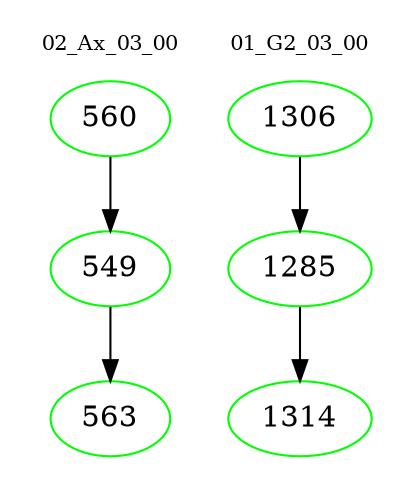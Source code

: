 digraph{
subgraph cluster_0 {
color = white
label = "02_Ax_03_00";
fontsize=10;
T0_560 [label="560", color="green"]
T0_560 -> T0_549 [color="black"]
T0_549 [label="549", color="green"]
T0_549 -> T0_563 [color="black"]
T0_563 [label="563", color="green"]
}
subgraph cluster_1 {
color = white
label = "01_G2_03_00";
fontsize=10;
T1_1306 [label="1306", color="green"]
T1_1306 -> T1_1285 [color="black"]
T1_1285 [label="1285", color="green"]
T1_1285 -> T1_1314 [color="black"]
T1_1314 [label="1314", color="green"]
}
}
